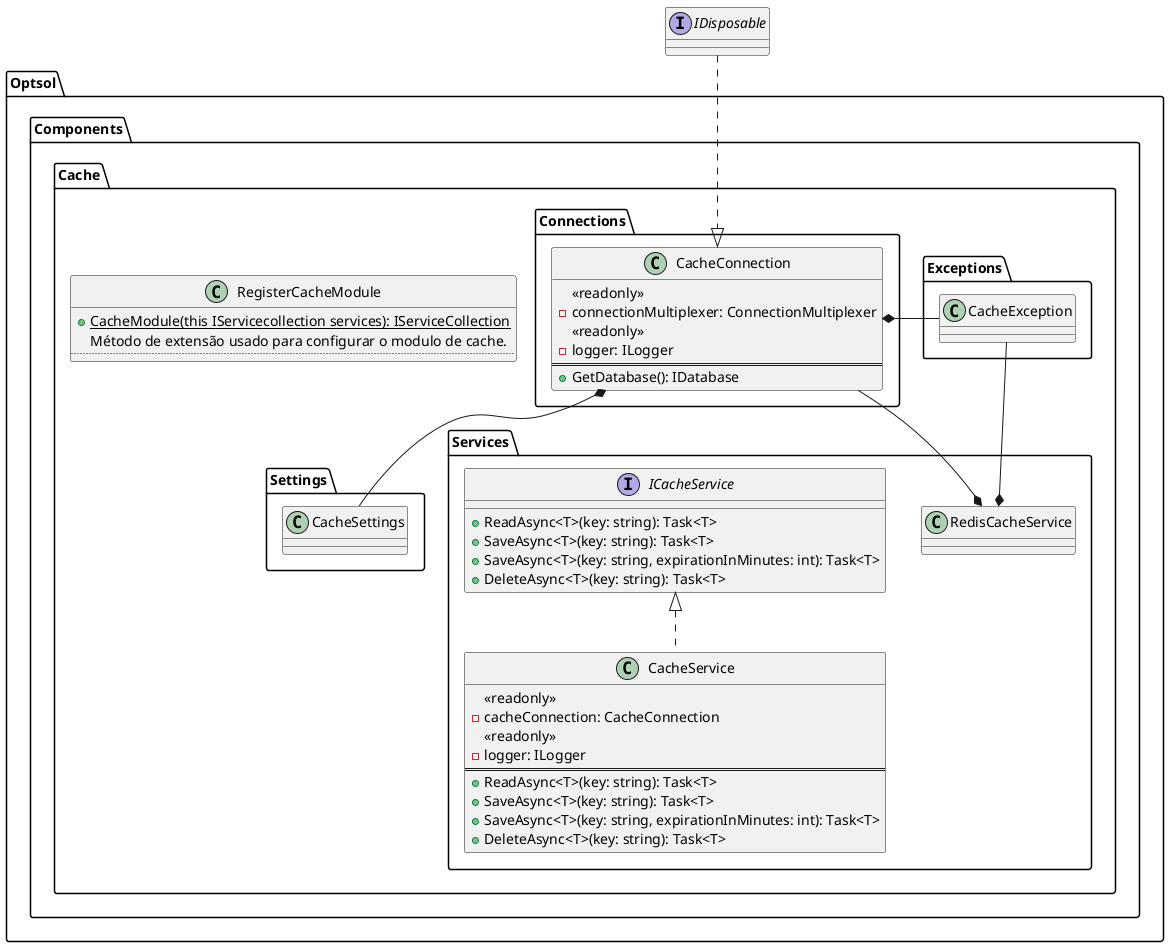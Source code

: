 @startuml component-cache

interface IDisposable

package Optsol.Components.Cache {

    package Exceptions {
        class CacheException
    }

    package Settings {
        class CacheSettings
    }

    package Connections {
        class CacheConnection {
            <<readonly>>
            - connectionMultiplexer: ConnectionMultiplexer
            <<readonly>>
            - logger: ILogger
            ==
            + GetDatabase(): IDatabase
        }

        IDisposable ..|> CacheConnection
        CacheConnection *-- CacheSettings
        CacheConnection *- CacheException
    }

    package Services {
        interface ICacheService {
            + ReadAsync<T>(key: string): Task<T>
            + SaveAsync<T>(key: string): Task<T>
            + SaveAsync<T>(key: string, expirationInMinutes: int): Task<T>
            + DeleteAsync<T>(key: string): Task<T>
        }

        class CacheService implements ICacheService {
            <<readonly>>
            - cacheConnection: CacheConnection
            <<readonly>>
            - logger: ILogger
            ==
            + ReadAsync<T>(key: string): Task<T>
            + SaveAsync<T>(key: string): Task<T>
            + SaveAsync<T>(key: string, expirationInMinutes: int): Task<T>
            + DeleteAsync<T>(key: string): Task<T>
        }

        RedisCacheService *- CacheConnection
        CacheException --* RedisCacheService
    }

    class RegisterCacheModule {
        + {static} CacheModule(this IServicecollection services): IServiceCollection
        Método de extensão usado para configurar o modulo de cache.
        ..
    }
}

@enduml